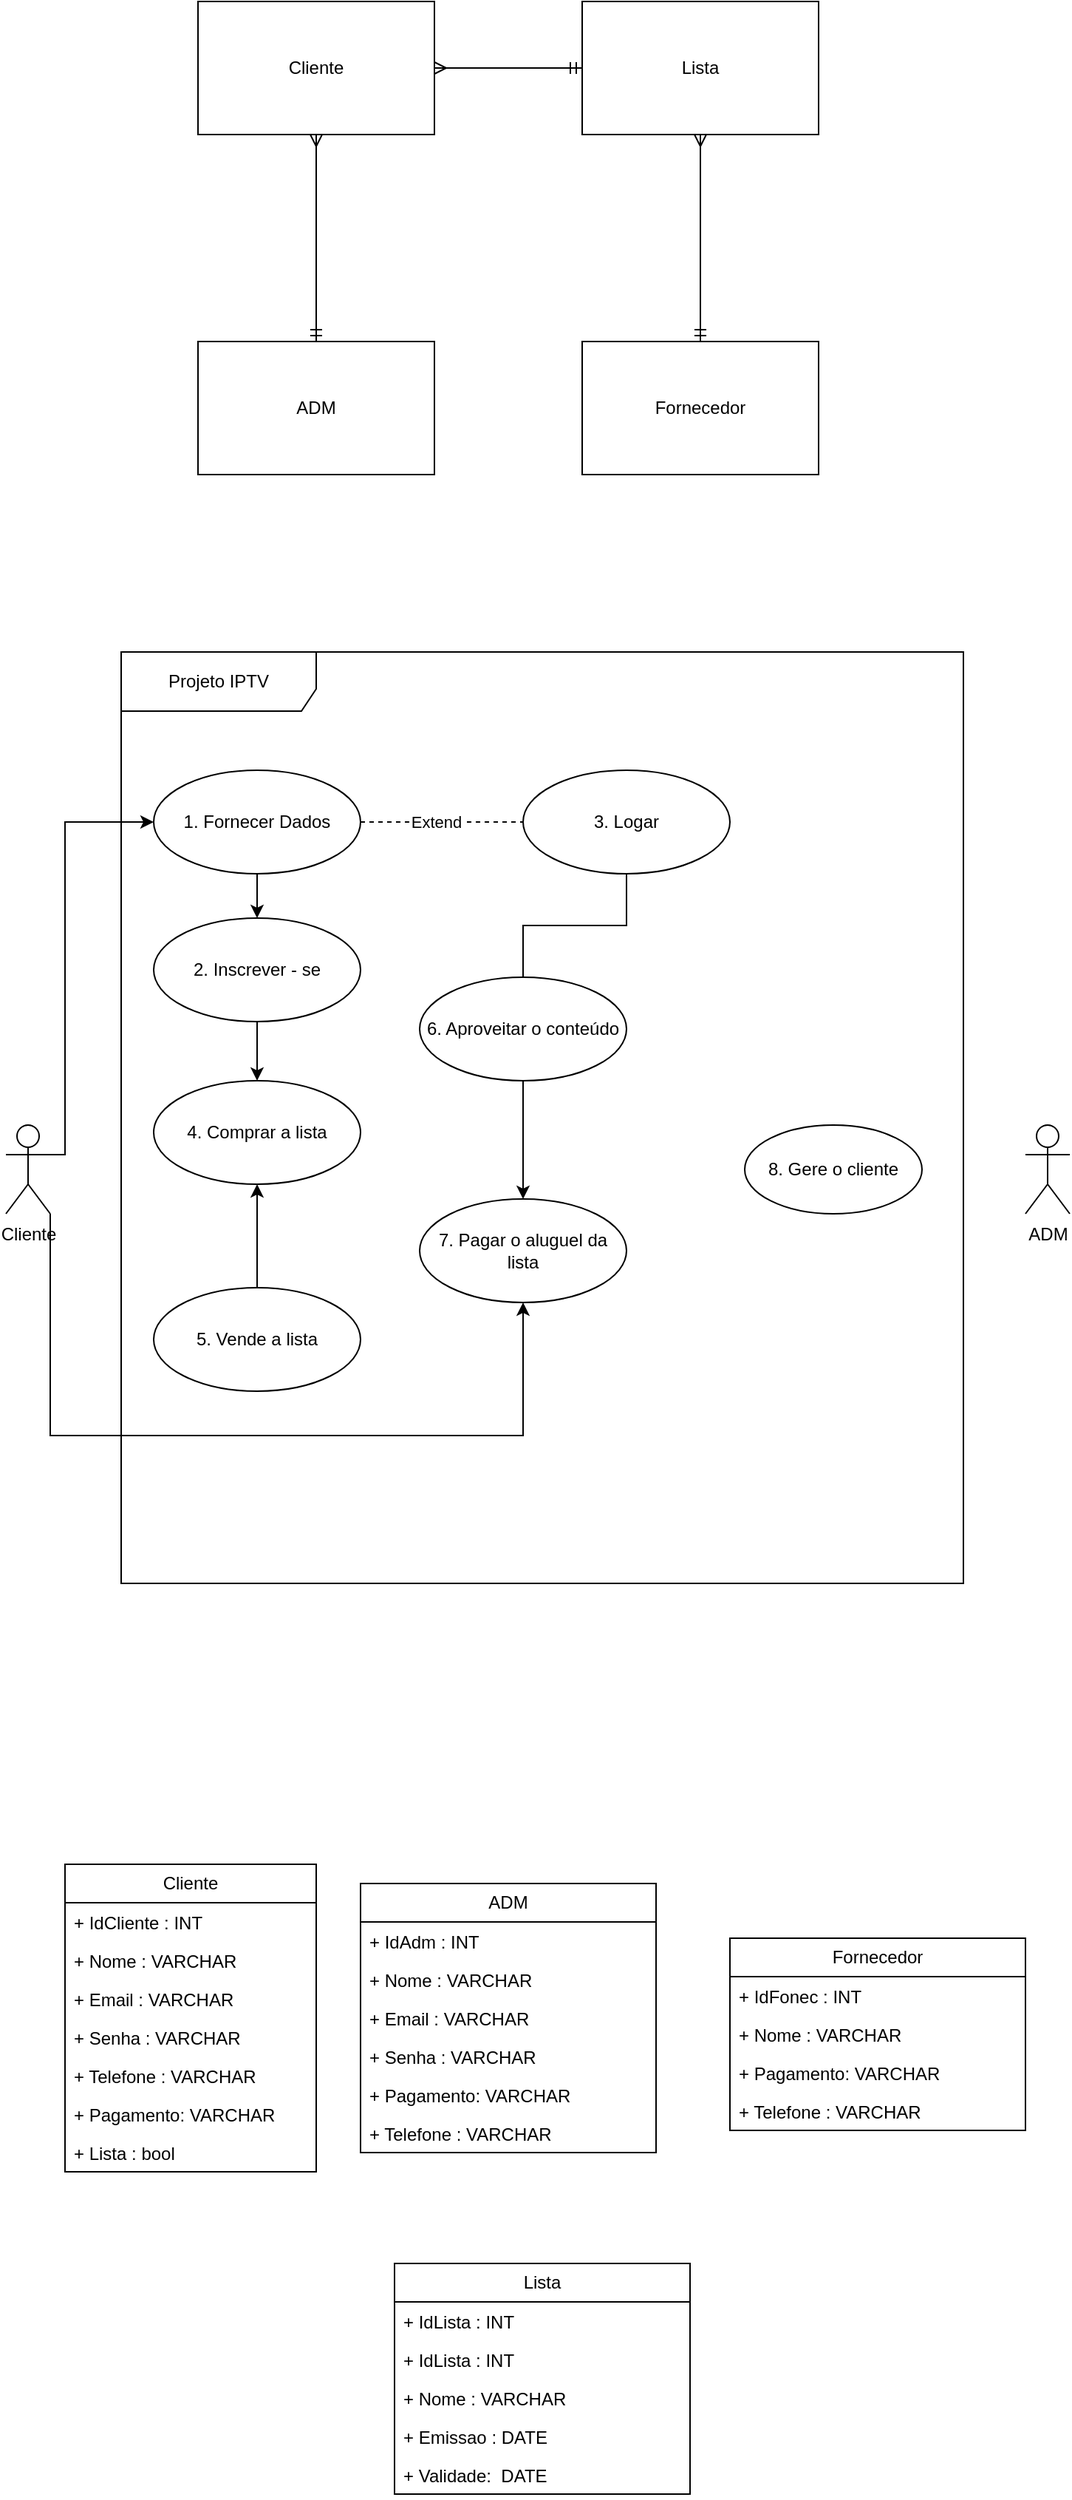 <mxfile version="24.7.16">
  <diagram name="Página-1" id="sg6oOaK24rhWpSF96cKm">
    <mxGraphModel dx="1009" dy="573" grid="1" gridSize="10" guides="1" tooltips="1" connect="1" arrows="1" fold="1" page="1" pageScale="1" pageWidth="827" pageHeight="1169" math="0" shadow="0">
      <root>
        <mxCell id="0" />
        <mxCell id="1" parent="0" />
        <mxCell id="tDGWchpxEec9PxwqLPdq-4" value="" style="edgeStyle=orthogonalEdgeStyle;rounded=0;orthogonalLoop=1;jettySize=auto;html=1;endArrow=ERmandOne;endFill=0;startArrow=ERmany;startFill=0;" parent="1" source="tDGWchpxEec9PxwqLPdq-1" target="tDGWchpxEec9PxwqLPdq-2" edge="1">
          <mxGeometry relative="1" as="geometry" />
        </mxCell>
        <mxCell id="tDGWchpxEec9PxwqLPdq-1" value="Cliente" style="rounded=0;whiteSpace=wrap;html=1;" parent="1" vertex="1">
          <mxGeometry x="180" y="120" width="160" height="90" as="geometry" />
        </mxCell>
        <mxCell id="tDGWchpxEec9PxwqLPdq-2" value="Lista" style="rounded=0;whiteSpace=wrap;html=1;" parent="1" vertex="1">
          <mxGeometry x="440" y="120" width="160" height="90" as="geometry" />
        </mxCell>
        <mxCell id="tDGWchpxEec9PxwqLPdq-7" style="edgeStyle=orthogonalEdgeStyle;rounded=0;orthogonalLoop=1;jettySize=auto;html=1;exitX=0.5;exitY=0;exitDx=0;exitDy=0;entryX=0.5;entryY=1;entryDx=0;entryDy=0;startArrow=ERmandOne;startFill=0;endArrow=ERmany;endFill=0;" parent="1" source="tDGWchpxEec9PxwqLPdq-6" target="tDGWchpxEec9PxwqLPdq-1" edge="1">
          <mxGeometry relative="1" as="geometry">
            <Array as="points" />
          </mxGeometry>
        </mxCell>
        <mxCell id="tDGWchpxEec9PxwqLPdq-6" value="ADM" style="rounded=0;whiteSpace=wrap;html=1;" parent="1" vertex="1">
          <mxGeometry x="180" y="350" width="160" height="90" as="geometry" />
        </mxCell>
        <mxCell id="tDGWchpxEec9PxwqLPdq-9" style="edgeStyle=orthogonalEdgeStyle;rounded=0;orthogonalLoop=1;jettySize=auto;html=1;exitX=0.5;exitY=0;exitDx=0;exitDy=0;entryX=0.5;entryY=1;entryDx=0;entryDy=0;startArrow=ERmandOne;startFill=0;endArrow=ERmany;endFill=0;" parent="1" source="tDGWchpxEec9PxwqLPdq-8" target="tDGWchpxEec9PxwqLPdq-2" edge="1">
          <mxGeometry relative="1" as="geometry" />
        </mxCell>
        <mxCell id="tDGWchpxEec9PxwqLPdq-8" value="Fornecedor" style="rounded=0;whiteSpace=wrap;html=1;" parent="1" vertex="1">
          <mxGeometry x="440" y="350" width="160" height="90" as="geometry" />
        </mxCell>
        <mxCell id="zbjG8eAnOeDPzvtS65JX-1" value="Projeto IPTV" style="shape=umlFrame;whiteSpace=wrap;html=1;pointerEvents=0;width=132;height=40;" vertex="1" parent="1">
          <mxGeometry x="128" y="560" width="570" height="630" as="geometry" />
        </mxCell>
        <mxCell id="zbjG8eAnOeDPzvtS65JX-2" value="ADM" style="shape=umlActor;verticalLabelPosition=bottom;verticalAlign=top;html=1;" vertex="1" parent="1">
          <mxGeometry x="740" y="880" width="30" height="60" as="geometry" />
        </mxCell>
        <mxCell id="zbjG8eAnOeDPzvtS65JX-28" style="edgeStyle=orthogonalEdgeStyle;rounded=0;orthogonalLoop=1;jettySize=auto;html=1;exitX=1;exitY=0.333;exitDx=0;exitDy=0;exitPerimeter=0;entryX=0;entryY=0.5;entryDx=0;entryDy=0;" edge="1" parent="1" source="zbjG8eAnOeDPzvtS65JX-3" target="zbjG8eAnOeDPzvtS65JX-8">
          <mxGeometry relative="1" as="geometry">
            <Array as="points">
              <mxPoint x="90" y="900" />
              <mxPoint x="90" y="675" />
            </Array>
          </mxGeometry>
        </mxCell>
        <mxCell id="zbjG8eAnOeDPzvtS65JX-29" style="edgeStyle=orthogonalEdgeStyle;rounded=0;orthogonalLoop=1;jettySize=auto;html=1;exitX=1;exitY=1;exitDx=0;exitDy=0;exitPerimeter=0;entryX=0.5;entryY=1;entryDx=0;entryDy=0;" edge="1" parent="1" source="zbjG8eAnOeDPzvtS65JX-3" target="zbjG8eAnOeDPzvtS65JX-11">
          <mxGeometry relative="1" as="geometry">
            <Array as="points">
              <mxPoint x="80" y="1090" />
              <mxPoint x="400" y="1090" />
            </Array>
          </mxGeometry>
        </mxCell>
        <mxCell id="zbjG8eAnOeDPzvtS65JX-3" value="Cliente" style="shape=umlActor;verticalLabelPosition=bottom;verticalAlign=top;html=1;" vertex="1" parent="1">
          <mxGeometry x="50" y="880" width="30" height="60" as="geometry" />
        </mxCell>
        <mxCell id="zbjG8eAnOeDPzvtS65JX-25" style="edgeStyle=orthogonalEdgeStyle;rounded=0;orthogonalLoop=1;jettySize=auto;html=1;exitX=0.5;exitY=1;exitDx=0;exitDy=0;endArrow=none;endFill=0;" edge="1" parent="1" source="zbjG8eAnOeDPzvtS65JX-6" target="zbjG8eAnOeDPzvtS65JX-10">
          <mxGeometry relative="1" as="geometry" />
        </mxCell>
        <mxCell id="zbjG8eAnOeDPzvtS65JX-6" value="3. Logar" style="ellipse;whiteSpace=wrap;html=1;" vertex="1" parent="1">
          <mxGeometry x="400" y="640" width="140" height="70" as="geometry" />
        </mxCell>
        <mxCell id="zbjG8eAnOeDPzvtS65JX-26" value="" style="edgeStyle=orthogonalEdgeStyle;rounded=0;orthogonalLoop=1;jettySize=auto;html=1;endArrow=classic;endFill=1;" edge="1" parent="1" source="zbjG8eAnOeDPzvtS65JX-7" target="zbjG8eAnOeDPzvtS65JX-9">
          <mxGeometry relative="1" as="geometry" />
        </mxCell>
        <mxCell id="zbjG8eAnOeDPzvtS65JX-7" value="2. Inscrever - se" style="ellipse;whiteSpace=wrap;html=1;" vertex="1" parent="1">
          <mxGeometry x="150" y="740" width="140" height="70" as="geometry" />
        </mxCell>
        <mxCell id="zbjG8eAnOeDPzvtS65JX-21" value="" style="edgeStyle=orthogonalEdgeStyle;rounded=0;orthogonalLoop=1;jettySize=auto;html=1;" edge="1" parent="1" source="zbjG8eAnOeDPzvtS65JX-8" target="zbjG8eAnOeDPzvtS65JX-7">
          <mxGeometry relative="1" as="geometry" />
        </mxCell>
        <mxCell id="zbjG8eAnOeDPzvtS65JX-22" value="" style="rounded=0;orthogonalLoop=1;jettySize=auto;html=1;dashed=1;endArrow=none;endFill=0;" edge="1" parent="1" source="zbjG8eAnOeDPzvtS65JX-8" target="zbjG8eAnOeDPzvtS65JX-6">
          <mxGeometry relative="1" as="geometry" />
        </mxCell>
        <mxCell id="zbjG8eAnOeDPzvtS65JX-24" value="Extend" style="edgeLabel;html=1;align=center;verticalAlign=middle;resizable=0;points=[];" vertex="1" connectable="0" parent="zbjG8eAnOeDPzvtS65JX-22">
          <mxGeometry x="-0.084" relative="1" as="geometry">
            <mxPoint as="offset" />
          </mxGeometry>
        </mxCell>
        <mxCell id="zbjG8eAnOeDPzvtS65JX-8" value="1. Fornecer Dados" style="ellipse;whiteSpace=wrap;html=1;" vertex="1" parent="1">
          <mxGeometry x="150" y="640" width="140" height="70" as="geometry" />
        </mxCell>
        <mxCell id="zbjG8eAnOeDPzvtS65JX-9" value="4. Comprar a lista" style="ellipse;whiteSpace=wrap;html=1;" vertex="1" parent="1">
          <mxGeometry x="150" y="850" width="140" height="70" as="geometry" />
        </mxCell>
        <mxCell id="zbjG8eAnOeDPzvtS65JX-30" style="edgeStyle=orthogonalEdgeStyle;rounded=0;orthogonalLoop=1;jettySize=auto;html=1;exitX=0.5;exitY=1;exitDx=0;exitDy=0;" edge="1" parent="1" source="zbjG8eAnOeDPzvtS65JX-10" target="zbjG8eAnOeDPzvtS65JX-11">
          <mxGeometry relative="1" as="geometry" />
        </mxCell>
        <mxCell id="zbjG8eAnOeDPzvtS65JX-10" value="6. Aproveitar o conteúdo" style="ellipse;whiteSpace=wrap;html=1;" vertex="1" parent="1">
          <mxGeometry x="330" y="780" width="140" height="70" as="geometry" />
        </mxCell>
        <mxCell id="zbjG8eAnOeDPzvtS65JX-11" value="7. Pagar o aluguel da lista" style="ellipse;whiteSpace=wrap;html=1;" vertex="1" parent="1">
          <mxGeometry x="330" y="930" width="140" height="70" as="geometry" />
        </mxCell>
        <mxCell id="zbjG8eAnOeDPzvtS65JX-27" value="" style="edgeStyle=orthogonalEdgeStyle;rounded=0;orthogonalLoop=1;jettySize=auto;html=1;" edge="1" parent="1" source="zbjG8eAnOeDPzvtS65JX-15" target="zbjG8eAnOeDPzvtS65JX-9">
          <mxGeometry relative="1" as="geometry" />
        </mxCell>
        <mxCell id="zbjG8eAnOeDPzvtS65JX-15" value="5. Vende a lista" style="ellipse;whiteSpace=wrap;html=1;" vertex="1" parent="1">
          <mxGeometry x="150" y="990" width="140" height="70" as="geometry" />
        </mxCell>
        <mxCell id="zbjG8eAnOeDPzvtS65JX-16" value="8. Gere o cliente" style="ellipse;whiteSpace=wrap;html=1;" vertex="1" parent="1">
          <mxGeometry x="550" y="880" width="120" height="60" as="geometry" />
        </mxCell>
        <mxCell id="zbjG8eAnOeDPzvtS65JX-32" value="Cliente" style="swimlane;fontStyle=0;childLayout=stackLayout;horizontal=1;startSize=26;fillColor=none;horizontalStack=0;resizeParent=1;resizeParentMax=0;resizeLast=0;collapsible=1;marginBottom=0;whiteSpace=wrap;html=1;" vertex="1" parent="1">
          <mxGeometry x="90" y="1380" width="170" height="208" as="geometry" />
        </mxCell>
        <mxCell id="zbjG8eAnOeDPzvtS65JX-33" value="+ IdCliente : INT" style="text;strokeColor=none;fillColor=none;align=left;verticalAlign=top;spacingLeft=4;spacingRight=4;overflow=hidden;rotatable=0;points=[[0,0.5],[1,0.5]];portConstraint=eastwest;whiteSpace=wrap;html=1;" vertex="1" parent="zbjG8eAnOeDPzvtS65JX-32">
          <mxGeometry y="26" width="170" height="26" as="geometry" />
        </mxCell>
        <mxCell id="zbjG8eAnOeDPzvtS65JX-34" value="+ Nome : VARCHAR" style="text;strokeColor=none;fillColor=none;align=left;verticalAlign=top;spacingLeft=4;spacingRight=4;overflow=hidden;rotatable=0;points=[[0,0.5],[1,0.5]];portConstraint=eastwest;whiteSpace=wrap;html=1;" vertex="1" parent="zbjG8eAnOeDPzvtS65JX-32">
          <mxGeometry y="52" width="170" height="26" as="geometry" />
        </mxCell>
        <mxCell id="zbjG8eAnOeDPzvtS65JX-36" value="+ Email : VARCHAR" style="text;strokeColor=none;fillColor=none;align=left;verticalAlign=top;spacingLeft=4;spacingRight=4;overflow=hidden;rotatable=0;points=[[0,0.5],[1,0.5]];portConstraint=eastwest;whiteSpace=wrap;html=1;" vertex="1" parent="zbjG8eAnOeDPzvtS65JX-32">
          <mxGeometry y="78" width="170" height="26" as="geometry" />
        </mxCell>
        <mxCell id="zbjG8eAnOeDPzvtS65JX-35" value="+ Senha : VARCHAR" style="text;strokeColor=none;fillColor=none;align=left;verticalAlign=top;spacingLeft=4;spacingRight=4;overflow=hidden;rotatable=0;points=[[0,0.5],[1,0.5]];portConstraint=eastwest;whiteSpace=wrap;html=1;" vertex="1" parent="zbjG8eAnOeDPzvtS65JX-32">
          <mxGeometry y="104" width="170" height="26" as="geometry" />
        </mxCell>
        <mxCell id="zbjG8eAnOeDPzvtS65JX-44" value="+ Telefone : VARCHAR&amp;nbsp;" style="text;strokeColor=none;fillColor=none;align=left;verticalAlign=top;spacingLeft=4;spacingRight=4;overflow=hidden;rotatable=0;points=[[0,0.5],[1,0.5]];portConstraint=eastwest;whiteSpace=wrap;html=1;" vertex="1" parent="zbjG8eAnOeDPzvtS65JX-32">
          <mxGeometry y="130" width="170" height="26" as="geometry" />
        </mxCell>
        <mxCell id="zbjG8eAnOeDPzvtS65JX-46" value="+ Pagamento: VARCHAR&amp;nbsp;" style="text;strokeColor=none;fillColor=none;align=left;verticalAlign=top;spacingLeft=4;spacingRight=4;overflow=hidden;rotatable=0;points=[[0,0.5],[1,0.5]];portConstraint=eastwest;whiteSpace=wrap;html=1;" vertex="1" parent="zbjG8eAnOeDPzvtS65JX-32">
          <mxGeometry y="156" width="170" height="26" as="geometry" />
        </mxCell>
        <mxCell id="zbjG8eAnOeDPzvtS65JX-37" value="+ Lista : bool" style="text;strokeColor=none;fillColor=none;align=left;verticalAlign=top;spacingLeft=4;spacingRight=4;overflow=hidden;rotatable=0;points=[[0,0.5],[1,0.5]];portConstraint=eastwest;whiteSpace=wrap;html=1;" vertex="1" parent="zbjG8eAnOeDPzvtS65JX-32">
          <mxGeometry y="182" width="170" height="26" as="geometry" />
        </mxCell>
        <mxCell id="zbjG8eAnOeDPzvtS65JX-38" value="ADM" style="swimlane;fontStyle=0;childLayout=stackLayout;horizontal=1;startSize=26;fillColor=none;horizontalStack=0;resizeParent=1;resizeParentMax=0;resizeLast=0;collapsible=1;marginBottom=0;whiteSpace=wrap;html=1;" vertex="1" parent="1">
          <mxGeometry x="290" y="1393" width="200" height="182" as="geometry" />
        </mxCell>
        <mxCell id="zbjG8eAnOeDPzvtS65JX-39" value="+ IdAdm : INT" style="text;strokeColor=none;fillColor=none;align=left;verticalAlign=top;spacingLeft=4;spacingRight=4;overflow=hidden;rotatable=0;points=[[0,0.5],[1,0.5]];portConstraint=eastwest;whiteSpace=wrap;html=1;" vertex="1" parent="zbjG8eAnOeDPzvtS65JX-38">
          <mxGeometry y="26" width="200" height="26" as="geometry" />
        </mxCell>
        <mxCell id="zbjG8eAnOeDPzvtS65JX-40" value="+ Nome : VARCHAR" style="text;strokeColor=none;fillColor=none;align=left;verticalAlign=top;spacingLeft=4;spacingRight=4;overflow=hidden;rotatable=0;points=[[0,0.5],[1,0.5]];portConstraint=eastwest;whiteSpace=wrap;html=1;" vertex="1" parent="zbjG8eAnOeDPzvtS65JX-38">
          <mxGeometry y="52" width="200" height="26" as="geometry" />
        </mxCell>
        <mxCell id="zbjG8eAnOeDPzvtS65JX-41" value="+ Email : VARCHAR" style="text;strokeColor=none;fillColor=none;align=left;verticalAlign=top;spacingLeft=4;spacingRight=4;overflow=hidden;rotatable=0;points=[[0,0.5],[1,0.5]];portConstraint=eastwest;whiteSpace=wrap;html=1;" vertex="1" parent="zbjG8eAnOeDPzvtS65JX-38">
          <mxGeometry y="78" width="200" height="26" as="geometry" />
        </mxCell>
        <mxCell id="zbjG8eAnOeDPzvtS65JX-42" value="+ Senha : VARCHAR" style="text;strokeColor=none;fillColor=none;align=left;verticalAlign=top;spacingLeft=4;spacingRight=4;overflow=hidden;rotatable=0;points=[[0,0.5],[1,0.5]];portConstraint=eastwest;whiteSpace=wrap;html=1;" vertex="1" parent="zbjG8eAnOeDPzvtS65JX-38">
          <mxGeometry y="104" width="200" height="26" as="geometry" />
        </mxCell>
        <mxCell id="zbjG8eAnOeDPzvtS65JX-48" value="+ Pagamento: VARCHAR&amp;nbsp;" style="text;strokeColor=none;fillColor=none;align=left;verticalAlign=top;spacingLeft=4;spacingRight=4;overflow=hidden;rotatable=0;points=[[0,0.5],[1,0.5]];portConstraint=eastwest;whiteSpace=wrap;html=1;" vertex="1" parent="zbjG8eAnOeDPzvtS65JX-38">
          <mxGeometry y="130" width="200" height="26" as="geometry" />
        </mxCell>
        <mxCell id="zbjG8eAnOeDPzvtS65JX-45" value="+ Telefone : VARCHAR&amp;nbsp;" style="text;strokeColor=none;fillColor=none;align=left;verticalAlign=top;spacingLeft=4;spacingRight=4;overflow=hidden;rotatable=0;points=[[0,0.5],[1,0.5]];portConstraint=eastwest;whiteSpace=wrap;html=1;" vertex="1" parent="zbjG8eAnOeDPzvtS65JX-38">
          <mxGeometry y="156" width="200" height="26" as="geometry" />
        </mxCell>
        <mxCell id="zbjG8eAnOeDPzvtS65JX-49" value="Fornecedor" style="swimlane;fontStyle=0;childLayout=stackLayout;horizontal=1;startSize=26;fillColor=none;horizontalStack=0;resizeParent=1;resizeParentMax=0;resizeLast=0;collapsible=1;marginBottom=0;whiteSpace=wrap;html=1;" vertex="1" parent="1">
          <mxGeometry x="540" y="1430" width="200" height="130" as="geometry" />
        </mxCell>
        <mxCell id="zbjG8eAnOeDPzvtS65JX-50" value="+ IdFonec : INT" style="text;strokeColor=none;fillColor=none;align=left;verticalAlign=top;spacingLeft=4;spacingRight=4;overflow=hidden;rotatable=0;points=[[0,0.5],[1,0.5]];portConstraint=eastwest;whiteSpace=wrap;html=1;" vertex="1" parent="zbjG8eAnOeDPzvtS65JX-49">
          <mxGeometry y="26" width="200" height="26" as="geometry" />
        </mxCell>
        <mxCell id="zbjG8eAnOeDPzvtS65JX-51" value="+ Nome : VARCHAR" style="text;strokeColor=none;fillColor=none;align=left;verticalAlign=top;spacingLeft=4;spacingRight=4;overflow=hidden;rotatable=0;points=[[0,0.5],[1,0.5]];portConstraint=eastwest;whiteSpace=wrap;html=1;" vertex="1" parent="zbjG8eAnOeDPzvtS65JX-49">
          <mxGeometry y="52" width="200" height="26" as="geometry" />
        </mxCell>
        <mxCell id="zbjG8eAnOeDPzvtS65JX-54" value="+ Pagamento: VARCHAR&amp;nbsp;" style="text;strokeColor=none;fillColor=none;align=left;verticalAlign=top;spacingLeft=4;spacingRight=4;overflow=hidden;rotatable=0;points=[[0,0.5],[1,0.5]];portConstraint=eastwest;whiteSpace=wrap;html=1;" vertex="1" parent="zbjG8eAnOeDPzvtS65JX-49">
          <mxGeometry y="78" width="200" height="26" as="geometry" />
        </mxCell>
        <mxCell id="zbjG8eAnOeDPzvtS65JX-55" value="+ Telefone : VARCHAR&amp;nbsp;" style="text;strokeColor=none;fillColor=none;align=left;verticalAlign=top;spacingLeft=4;spacingRight=4;overflow=hidden;rotatable=0;points=[[0,0.5],[1,0.5]];portConstraint=eastwest;whiteSpace=wrap;html=1;" vertex="1" parent="zbjG8eAnOeDPzvtS65JX-49">
          <mxGeometry y="104" width="200" height="26" as="geometry" />
        </mxCell>
        <mxCell id="zbjG8eAnOeDPzvtS65JX-56" value="Lista" style="swimlane;fontStyle=0;childLayout=stackLayout;horizontal=1;startSize=26;fillColor=none;horizontalStack=0;resizeParent=1;resizeParentMax=0;resizeLast=0;collapsible=1;marginBottom=0;whiteSpace=wrap;html=1;" vertex="1" parent="1">
          <mxGeometry x="313" y="1650" width="200" height="156" as="geometry" />
        </mxCell>
        <mxCell id="zbjG8eAnOeDPzvtS65JX-63" value="+ IdLista : INT" style="text;strokeColor=none;fillColor=none;align=left;verticalAlign=top;spacingLeft=4;spacingRight=4;overflow=hidden;rotatable=0;points=[[0,0.5],[1,0.5]];portConstraint=eastwest;whiteSpace=wrap;html=1;" vertex="1" parent="zbjG8eAnOeDPzvtS65JX-56">
          <mxGeometry y="26" width="200" height="26" as="geometry" />
        </mxCell>
        <mxCell id="zbjG8eAnOeDPzvtS65JX-57" value="+ IdLista : INT" style="text;strokeColor=none;fillColor=none;align=left;verticalAlign=top;spacingLeft=4;spacingRight=4;overflow=hidden;rotatable=0;points=[[0,0.5],[1,0.5]];portConstraint=eastwest;whiteSpace=wrap;html=1;" vertex="1" parent="zbjG8eAnOeDPzvtS65JX-56">
          <mxGeometry y="52" width="200" height="26" as="geometry" />
        </mxCell>
        <mxCell id="zbjG8eAnOeDPzvtS65JX-58" value="+ Nome : VARCHAR" style="text;strokeColor=none;fillColor=none;align=left;verticalAlign=top;spacingLeft=4;spacingRight=4;overflow=hidden;rotatable=0;points=[[0,0.5],[1,0.5]];portConstraint=eastwest;whiteSpace=wrap;html=1;" vertex="1" parent="zbjG8eAnOeDPzvtS65JX-56">
          <mxGeometry y="78" width="200" height="26" as="geometry" />
        </mxCell>
        <mxCell id="zbjG8eAnOeDPzvtS65JX-61" value="+ Emissao : DATE" style="text;strokeColor=none;fillColor=none;align=left;verticalAlign=top;spacingLeft=4;spacingRight=4;overflow=hidden;rotatable=0;points=[[0,0.5],[1,0.5]];portConstraint=eastwest;whiteSpace=wrap;html=1;" vertex="1" parent="zbjG8eAnOeDPzvtS65JX-56">
          <mxGeometry y="104" width="200" height="26" as="geometry" />
        </mxCell>
        <mxCell id="zbjG8eAnOeDPzvtS65JX-62" value="+ Validade:&amp;nbsp; DATE" style="text;strokeColor=none;fillColor=none;align=left;verticalAlign=top;spacingLeft=4;spacingRight=4;overflow=hidden;rotatable=0;points=[[0,0.5],[1,0.5]];portConstraint=eastwest;whiteSpace=wrap;html=1;" vertex="1" parent="zbjG8eAnOeDPzvtS65JX-56">
          <mxGeometry y="130" width="200" height="26" as="geometry" />
        </mxCell>
      </root>
    </mxGraphModel>
  </diagram>
</mxfile>

